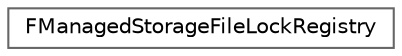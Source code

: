 digraph "Graphical Class Hierarchy"
{
 // INTERACTIVE_SVG=YES
 // LATEX_PDF_SIZE
  bgcolor="transparent";
  edge [fontname=Helvetica,fontsize=10,labelfontname=Helvetica,labelfontsize=10];
  node [fontname=Helvetica,fontsize=10,shape=box,height=0.2,width=0.4];
  rankdir="LR";
  Node0 [id="Node000000",label="FManagedStorageFileLockRegistry",height=0.2,width=0.4,color="grey40", fillcolor="white", style="filled",URL="$d6/d57/classFManagedStorageFileLockRegistry.html",tooltip=" "];
}
